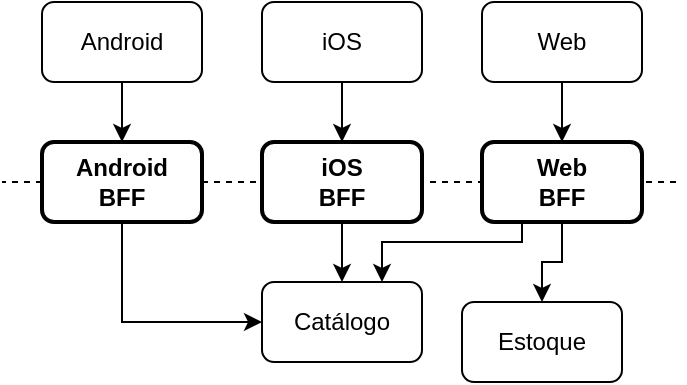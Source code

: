 <mxfile version="12.4.8" type="device"><diagram id="Cj5VT_UBvUX2JfPzn7EX" name="Page-1"><mxGraphModel dx="868" dy="497" grid="1" gridSize="10" guides="1" tooltips="1" connect="1" arrows="1" fold="1" page="1" pageScale="1" pageWidth="827" pageHeight="1169" math="0" shadow="0"><root><mxCell id="0"/><mxCell id="1" parent="0"/><mxCell id="Qyr53w7ifgw9gKGwVMKS-7" value="" style="endArrow=none;dashed=1;html=1;" edge="1" parent="1" source="Qyr53w7ifgw9gKGwVMKS-25"><mxGeometry width="50" height="50" relative="1" as="geometry"><mxPoint x="60" y="250" as="sourcePoint"/><mxPoint x="350" y="250" as="targetPoint"/></mxGeometry></mxCell><mxCell id="Qyr53w7ifgw9gKGwVMKS-10" style="edgeStyle=orthogonalEdgeStyle;rounded=0;orthogonalLoop=1;jettySize=auto;html=1;exitX=0.5;exitY=1;exitDx=0;exitDy=0;" edge="1" parent="1" source="Qyr53w7ifgw9gKGwVMKS-1" target="Qyr53w7ifgw9gKGwVMKS-5"><mxGeometry relative="1" as="geometry"/></mxCell><mxCell id="Qyr53w7ifgw9gKGwVMKS-1" value="iOS" style="rounded=1;whiteSpace=wrap;html=1;" vertex="1" parent="1"><mxGeometry x="140" y="160" width="80" height="40" as="geometry"/></mxCell><mxCell id="Qyr53w7ifgw9gKGwVMKS-11" style="edgeStyle=orthogonalEdgeStyle;rounded=0;orthogonalLoop=1;jettySize=auto;html=1;exitX=0.5;exitY=1;exitDx=0;exitDy=0;entryX=0.5;entryY=0;entryDx=0;entryDy=0;" edge="1" parent="1" source="Qyr53w7ifgw9gKGwVMKS-2" target="Qyr53w7ifgw9gKGwVMKS-6"><mxGeometry relative="1" as="geometry"/></mxCell><mxCell id="Qyr53w7ifgw9gKGwVMKS-2" value="Web" style="rounded=1;whiteSpace=wrap;html=1;" vertex="1" parent="1"><mxGeometry x="250" y="160" width="80" height="40" as="geometry"/></mxCell><mxCell id="Qyr53w7ifgw9gKGwVMKS-18" style="edgeStyle=orthogonalEdgeStyle;rounded=0;orthogonalLoop=1;jettySize=auto;html=1;exitX=0.5;exitY=1;exitDx=0;exitDy=0;entryX=0.5;entryY=0;entryDx=0;entryDy=0;" edge="1" parent="1" source="Qyr53w7ifgw9gKGwVMKS-5" target="Qyr53w7ifgw9gKGwVMKS-14"><mxGeometry relative="1" as="geometry"/></mxCell><mxCell id="Qyr53w7ifgw9gKGwVMKS-5" value="iOS&lt;br&gt;BFF" style="rounded=1;whiteSpace=wrap;html=1;strokeWidth=2;fontStyle=1" vertex="1" parent="1"><mxGeometry x="140" y="230" width="80" height="40" as="geometry"/></mxCell><mxCell id="Qyr53w7ifgw9gKGwVMKS-20" style="edgeStyle=orthogonalEdgeStyle;rounded=0;orthogonalLoop=1;jettySize=auto;html=1;exitX=0.5;exitY=1;exitDx=0;exitDy=0;entryX=0.5;entryY=0;entryDx=0;entryDy=0;" edge="1" parent="1" source="Qyr53w7ifgw9gKGwVMKS-6" target="Qyr53w7ifgw9gKGwVMKS-15"><mxGeometry relative="1" as="geometry"/></mxCell><mxCell id="Qyr53w7ifgw9gKGwVMKS-21" style="edgeStyle=orthogonalEdgeStyle;rounded=0;orthogonalLoop=1;jettySize=auto;html=1;exitX=0.25;exitY=1;exitDx=0;exitDy=0;entryX=0.75;entryY=0;entryDx=0;entryDy=0;" edge="1" parent="1" source="Qyr53w7ifgw9gKGwVMKS-6" target="Qyr53w7ifgw9gKGwVMKS-14"><mxGeometry relative="1" as="geometry"><Array as="points"><mxPoint x="270" y="280"/><mxPoint x="200" y="280"/></Array></mxGeometry></mxCell><mxCell id="Qyr53w7ifgw9gKGwVMKS-6" value="Web&lt;br&gt;BFF" style="rounded=1;whiteSpace=wrap;html=1;strokeWidth=2;fontStyle=1" vertex="1" parent="1"><mxGeometry x="250" y="230" width="80" height="40" as="geometry"/></mxCell><mxCell id="Qyr53w7ifgw9gKGwVMKS-14" value="Catálogo" style="rounded=1;whiteSpace=wrap;html=1;" vertex="1" parent="1"><mxGeometry x="140" y="300" width="80" height="40" as="geometry"/></mxCell><mxCell id="Qyr53w7ifgw9gKGwVMKS-15" value="Estoque" style="rounded=1;whiteSpace=wrap;html=1;" vertex="1" parent="1"><mxGeometry x="240" y="310" width="80" height="40" as="geometry"/></mxCell><mxCell id="Qyr53w7ifgw9gKGwVMKS-27" style="edgeStyle=orthogonalEdgeStyle;rounded=0;orthogonalLoop=1;jettySize=auto;html=1;exitX=0.5;exitY=1;exitDx=0;exitDy=0;entryX=0.5;entryY=0;entryDx=0;entryDy=0;" edge="1" parent="1" source="Qyr53w7ifgw9gKGwVMKS-24" target="Qyr53w7ifgw9gKGwVMKS-25"><mxGeometry relative="1" as="geometry"/></mxCell><mxCell id="Qyr53w7ifgw9gKGwVMKS-24" value="Android" style="rounded=1;whiteSpace=wrap;html=1;" vertex="1" parent="1"><mxGeometry x="30" y="160" width="80" height="40" as="geometry"/></mxCell><mxCell id="Qyr53w7ifgw9gKGwVMKS-26" value="" style="endArrow=none;dashed=1;html=1;" edge="1" parent="1"><mxGeometry width="50" height="50" relative="1" as="geometry"><mxPoint x="60" y="250" as="sourcePoint"/><mxPoint x="10" y="250" as="targetPoint"/></mxGeometry></mxCell><mxCell id="Qyr53w7ifgw9gKGwVMKS-28" style="edgeStyle=orthogonalEdgeStyle;rounded=0;orthogonalLoop=1;jettySize=auto;html=1;exitX=0.5;exitY=1;exitDx=0;exitDy=0;entryX=0;entryY=0.5;entryDx=0;entryDy=0;" edge="1" parent="1" source="Qyr53w7ifgw9gKGwVMKS-25" target="Qyr53w7ifgw9gKGwVMKS-14"><mxGeometry relative="1" as="geometry"/></mxCell><mxCell id="Qyr53w7ifgw9gKGwVMKS-25" value="Android&lt;br&gt;BFF" style="rounded=1;whiteSpace=wrap;html=1;strokeWidth=2;fontStyle=1" vertex="1" parent="1"><mxGeometry x="30" y="230" width="80" height="40" as="geometry"/></mxCell></root></mxGraphModel></diagram></mxfile>